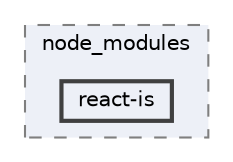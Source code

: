 digraph "pkiclassroomrescheduler/src/main/frontend/node_modules/react-is"
{
 // LATEX_PDF_SIZE
  bgcolor="transparent";
  edge [fontname=Helvetica,fontsize=10,labelfontname=Helvetica,labelfontsize=10];
  node [fontname=Helvetica,fontsize=10,shape=box,height=0.2,width=0.4];
  compound=true
  subgraph clusterdir_72953eda66ccb3a2722c28e1c3e6c23b {
    graph [ bgcolor="#edf0f7", pencolor="grey50", label="node_modules", fontname=Helvetica,fontsize=10 style="filled,dashed", URL="dir_72953eda66ccb3a2722c28e1c3e6c23b.html",tooltip=""]
  dir_06bd378e09cfdcd9e3eacf59367e72c8 [label="react-is", fillcolor="#edf0f7", color="grey25", style="filled,bold", URL="dir_06bd378e09cfdcd9e3eacf59367e72c8.html",tooltip=""];
  }
}
